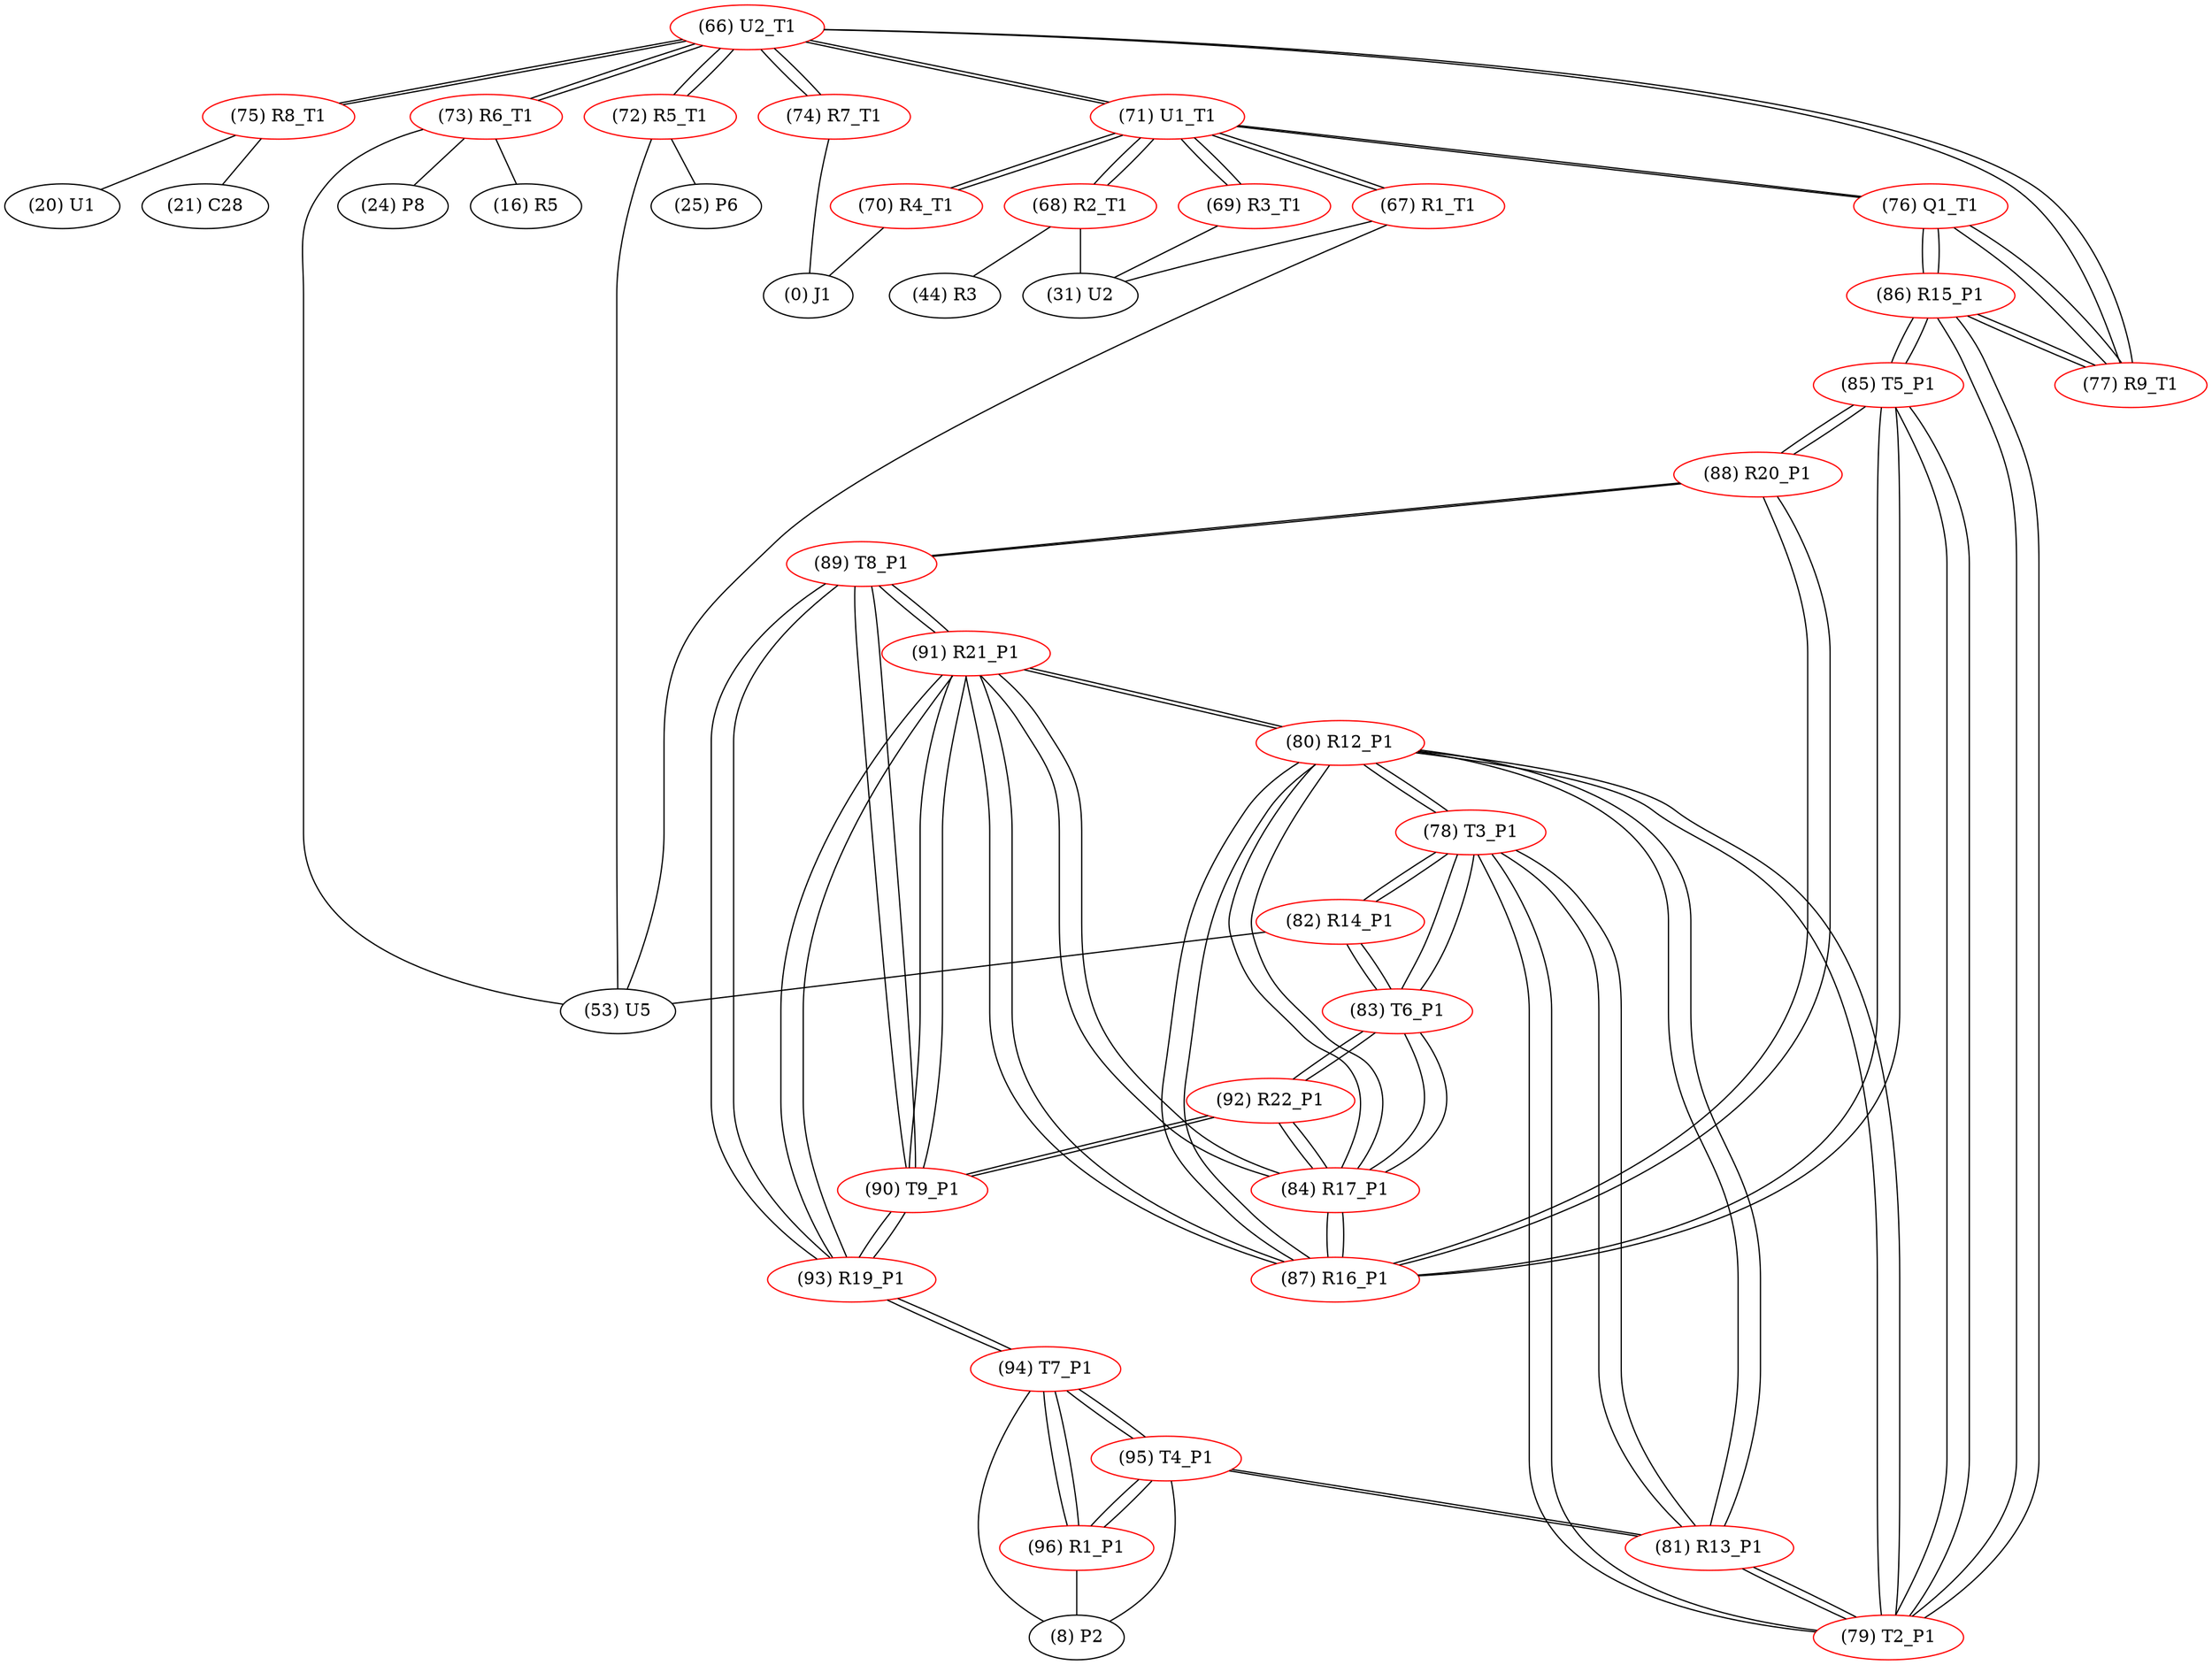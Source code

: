 graph {
	66 [label="(66) U2_T1" color=red]
	75 [label="(75) R8_T1"]
	74 [label="(74) R7_T1"]
	73 [label="(73) R6_T1"]
	72 [label="(72) R5_T1"]
	71 [label="(71) U1_T1"]
	77 [label="(77) R9_T1"]
	67 [label="(67) R1_T1" color=red]
	53 [label="(53) U5"]
	31 [label="(31) U2"]
	71 [label="(71) U1_T1"]
	68 [label="(68) R2_T1" color=red]
	44 [label="(44) R3"]
	31 [label="(31) U2"]
	71 [label="(71) U1_T1"]
	69 [label="(69) R3_T1" color=red]
	31 [label="(31) U2"]
	71 [label="(71) U1_T1"]
	70 [label="(70) R4_T1" color=red]
	0 [label="(0) J1"]
	71 [label="(71) U1_T1"]
	71 [label="(71) U1_T1" color=red]
	66 [label="(66) U2_T1"]
	69 [label="(69) R3_T1"]
	68 [label="(68) R2_T1"]
	67 [label="(67) R1_T1"]
	76 [label="(76) Q1_T1"]
	70 [label="(70) R4_T1"]
	72 [label="(72) R5_T1" color=red]
	25 [label="(25) P6"]
	53 [label="(53) U5"]
	66 [label="(66) U2_T1"]
	73 [label="(73) R6_T1" color=red]
	16 [label="(16) R5"]
	24 [label="(24) P8"]
	53 [label="(53) U5"]
	66 [label="(66) U2_T1"]
	74 [label="(74) R7_T1" color=red]
	0 [label="(0) J1"]
	66 [label="(66) U2_T1"]
	75 [label="(75) R8_T1" color=red]
	20 [label="(20) U1"]
	21 [label="(21) C28"]
	66 [label="(66) U2_T1"]
	76 [label="(76) Q1_T1" color=red]
	71 [label="(71) U1_T1"]
	86 [label="(86) R15_P1"]
	77 [label="(77) R9_T1"]
	77 [label="(77) R9_T1" color=red]
	66 [label="(66) U2_T1"]
	86 [label="(86) R15_P1"]
	76 [label="(76) Q1_T1"]
	78 [label="(78) T3_P1" color=red]
	82 [label="(82) R14_P1"]
	83 [label="(83) T6_P1"]
	81 [label="(81) R13_P1"]
	80 [label="(80) R12_P1"]
	79 [label="(79) T2_P1"]
	79 [label="(79) T2_P1" color=red]
	81 [label="(81) R13_P1"]
	78 [label="(78) T3_P1"]
	80 [label="(80) R12_P1"]
	85 [label="(85) T5_P1"]
	86 [label="(86) R15_P1"]
	80 [label="(80) R12_P1" color=red]
	91 [label="(91) R21_P1"]
	87 [label="(87) R16_P1"]
	84 [label="(84) R17_P1"]
	81 [label="(81) R13_P1"]
	78 [label="(78) T3_P1"]
	79 [label="(79) T2_P1"]
	81 [label="(81) R13_P1" color=red]
	95 [label="(95) T4_P1"]
	78 [label="(78) T3_P1"]
	80 [label="(80) R12_P1"]
	79 [label="(79) T2_P1"]
	82 [label="(82) R14_P1" color=red]
	53 [label="(53) U5"]
	78 [label="(78) T3_P1"]
	83 [label="(83) T6_P1"]
	83 [label="(83) T6_P1" color=red]
	82 [label="(82) R14_P1"]
	78 [label="(78) T3_P1"]
	92 [label="(92) R22_P1"]
	84 [label="(84) R17_P1"]
	84 [label="(84) R17_P1" color=red]
	91 [label="(91) R21_P1"]
	87 [label="(87) R16_P1"]
	80 [label="(80) R12_P1"]
	92 [label="(92) R22_P1"]
	83 [label="(83) T6_P1"]
	85 [label="(85) T5_P1" color=red]
	79 [label="(79) T2_P1"]
	86 [label="(86) R15_P1"]
	87 [label="(87) R16_P1"]
	88 [label="(88) R20_P1"]
	86 [label="(86) R15_P1" color=red]
	77 [label="(77) R9_T1"]
	76 [label="(76) Q1_T1"]
	79 [label="(79) T2_P1"]
	85 [label="(85) T5_P1"]
	87 [label="(87) R16_P1" color=red]
	91 [label="(91) R21_P1"]
	80 [label="(80) R12_P1"]
	84 [label="(84) R17_P1"]
	85 [label="(85) T5_P1"]
	88 [label="(88) R20_P1"]
	88 [label="(88) R20_P1" color=red]
	89 [label="(89) T8_P1"]
	87 [label="(87) R16_P1"]
	85 [label="(85) T5_P1"]
	89 [label="(89) T8_P1" color=red]
	90 [label="(90) T9_P1"]
	91 [label="(91) R21_P1"]
	93 [label="(93) R19_P1"]
	88 [label="(88) R20_P1"]
	90 [label="(90) T9_P1" color=red]
	92 [label="(92) R22_P1"]
	91 [label="(91) R21_P1"]
	89 [label="(89) T8_P1"]
	93 [label="(93) R19_P1"]
	91 [label="(91) R21_P1" color=red]
	87 [label="(87) R16_P1"]
	80 [label="(80) R12_P1"]
	84 [label="(84) R17_P1"]
	90 [label="(90) T9_P1"]
	89 [label="(89) T8_P1"]
	93 [label="(93) R19_P1"]
	92 [label="(92) R22_P1" color=red]
	90 [label="(90) T9_P1"]
	83 [label="(83) T6_P1"]
	84 [label="(84) R17_P1"]
	93 [label="(93) R19_P1" color=red]
	90 [label="(90) T9_P1"]
	91 [label="(91) R21_P1"]
	89 [label="(89) T8_P1"]
	94 [label="(94) T7_P1"]
	94 [label="(94) T7_P1" color=red]
	96 [label="(96) R1_P1"]
	95 [label="(95) T4_P1"]
	8 [label="(8) P2"]
	93 [label="(93) R19_P1"]
	95 [label="(95) T4_P1" color=red]
	81 [label="(81) R13_P1"]
	96 [label="(96) R1_P1"]
	94 [label="(94) T7_P1"]
	8 [label="(8) P2"]
	96 [label="(96) R1_P1" color=red]
	95 [label="(95) T4_P1"]
	94 [label="(94) T7_P1"]
	8 [label="(8) P2"]
	66 -- 75
	66 -- 74
	66 -- 73
	66 -- 72
	66 -- 71
	66 -- 77
	67 -- 53
	67 -- 31
	67 -- 71
	68 -- 44
	68 -- 31
	68 -- 71
	69 -- 31
	69 -- 71
	70 -- 0
	70 -- 71
	71 -- 66
	71 -- 69
	71 -- 68
	71 -- 67
	71 -- 76
	71 -- 70
	72 -- 25
	72 -- 53
	72 -- 66
	73 -- 16
	73 -- 24
	73 -- 53
	73 -- 66
	74 -- 0
	74 -- 66
	75 -- 20
	75 -- 21
	75 -- 66
	76 -- 71
	76 -- 86
	76 -- 77
	77 -- 66
	77 -- 86
	77 -- 76
	78 -- 82
	78 -- 83
	78 -- 81
	78 -- 80
	78 -- 79
	79 -- 81
	79 -- 78
	79 -- 80
	79 -- 85
	79 -- 86
	80 -- 91
	80 -- 87
	80 -- 84
	80 -- 81
	80 -- 78
	80 -- 79
	81 -- 95
	81 -- 78
	81 -- 80
	81 -- 79
	82 -- 53
	82 -- 78
	82 -- 83
	83 -- 82
	83 -- 78
	83 -- 92
	83 -- 84
	84 -- 91
	84 -- 87
	84 -- 80
	84 -- 92
	84 -- 83
	85 -- 79
	85 -- 86
	85 -- 87
	85 -- 88
	86 -- 77
	86 -- 76
	86 -- 79
	86 -- 85
	87 -- 91
	87 -- 80
	87 -- 84
	87 -- 85
	87 -- 88
	88 -- 89
	88 -- 87
	88 -- 85
	89 -- 90
	89 -- 91
	89 -- 93
	89 -- 88
	90 -- 92
	90 -- 91
	90 -- 89
	90 -- 93
	91 -- 87
	91 -- 80
	91 -- 84
	91 -- 90
	91 -- 89
	91 -- 93
	92 -- 90
	92 -- 83
	92 -- 84
	93 -- 90
	93 -- 91
	93 -- 89
	93 -- 94
	94 -- 96
	94 -- 95
	94 -- 8
	94 -- 93
	95 -- 81
	95 -- 96
	95 -- 94
	95 -- 8
	96 -- 95
	96 -- 94
	96 -- 8
}